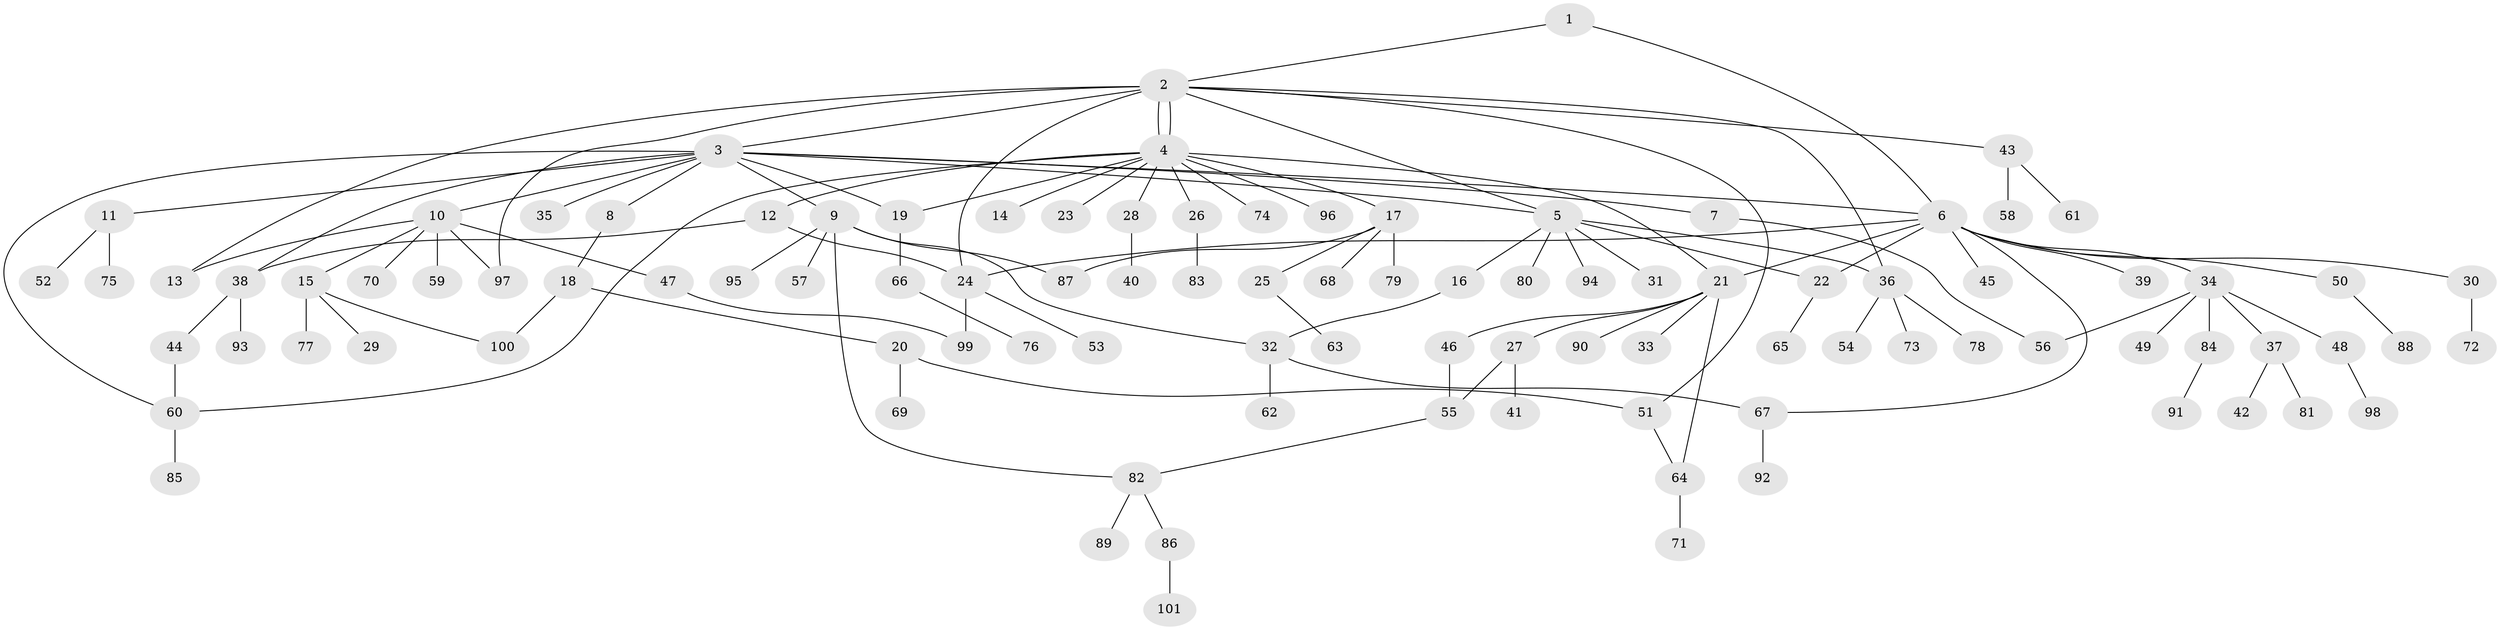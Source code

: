 // Generated by graph-tools (version 1.1) at 2025/11/02/27/25 16:11:10]
// undirected, 101 vertices, 124 edges
graph export_dot {
graph [start="1"]
  node [color=gray90,style=filled];
  1;
  2;
  3;
  4;
  5;
  6;
  7;
  8;
  9;
  10;
  11;
  12;
  13;
  14;
  15;
  16;
  17;
  18;
  19;
  20;
  21;
  22;
  23;
  24;
  25;
  26;
  27;
  28;
  29;
  30;
  31;
  32;
  33;
  34;
  35;
  36;
  37;
  38;
  39;
  40;
  41;
  42;
  43;
  44;
  45;
  46;
  47;
  48;
  49;
  50;
  51;
  52;
  53;
  54;
  55;
  56;
  57;
  58;
  59;
  60;
  61;
  62;
  63;
  64;
  65;
  66;
  67;
  68;
  69;
  70;
  71;
  72;
  73;
  74;
  75;
  76;
  77;
  78;
  79;
  80;
  81;
  82;
  83;
  84;
  85;
  86;
  87;
  88;
  89;
  90;
  91;
  92;
  93;
  94;
  95;
  96;
  97;
  98;
  99;
  100;
  101;
  1 -- 2;
  1 -- 6;
  2 -- 3;
  2 -- 4;
  2 -- 4;
  2 -- 5;
  2 -- 13;
  2 -- 24;
  2 -- 36;
  2 -- 43;
  2 -- 51;
  2 -- 97;
  3 -- 5;
  3 -- 6;
  3 -- 7;
  3 -- 8;
  3 -- 9;
  3 -- 10;
  3 -- 11;
  3 -- 19;
  3 -- 35;
  3 -- 38;
  3 -- 60;
  4 -- 12;
  4 -- 14;
  4 -- 17;
  4 -- 19;
  4 -- 21;
  4 -- 23;
  4 -- 26;
  4 -- 28;
  4 -- 60;
  4 -- 74;
  4 -- 96;
  5 -- 16;
  5 -- 22;
  5 -- 31;
  5 -- 36;
  5 -- 80;
  5 -- 94;
  6 -- 21;
  6 -- 22;
  6 -- 24;
  6 -- 30;
  6 -- 34;
  6 -- 39;
  6 -- 45;
  6 -- 50;
  6 -- 67;
  7 -- 56;
  8 -- 18;
  9 -- 32;
  9 -- 57;
  9 -- 82;
  9 -- 87;
  9 -- 95;
  10 -- 13;
  10 -- 15;
  10 -- 47;
  10 -- 59;
  10 -- 70;
  10 -- 97;
  11 -- 52;
  11 -- 75;
  12 -- 24;
  12 -- 38;
  15 -- 29;
  15 -- 77;
  15 -- 100;
  16 -- 32;
  17 -- 25;
  17 -- 68;
  17 -- 79;
  17 -- 87;
  18 -- 20;
  18 -- 100;
  19 -- 66;
  20 -- 51;
  20 -- 69;
  21 -- 27;
  21 -- 33;
  21 -- 46;
  21 -- 64;
  21 -- 90;
  22 -- 65;
  24 -- 53;
  24 -- 99;
  25 -- 63;
  26 -- 83;
  27 -- 41;
  27 -- 55;
  28 -- 40;
  30 -- 72;
  32 -- 62;
  32 -- 67;
  34 -- 37;
  34 -- 48;
  34 -- 49;
  34 -- 56;
  34 -- 84;
  36 -- 54;
  36 -- 73;
  36 -- 78;
  37 -- 42;
  37 -- 81;
  38 -- 44;
  38 -- 93;
  43 -- 58;
  43 -- 61;
  44 -- 60;
  46 -- 55;
  47 -- 99;
  48 -- 98;
  50 -- 88;
  51 -- 64;
  55 -- 82;
  60 -- 85;
  64 -- 71;
  66 -- 76;
  67 -- 92;
  82 -- 86;
  82 -- 89;
  84 -- 91;
  86 -- 101;
}
